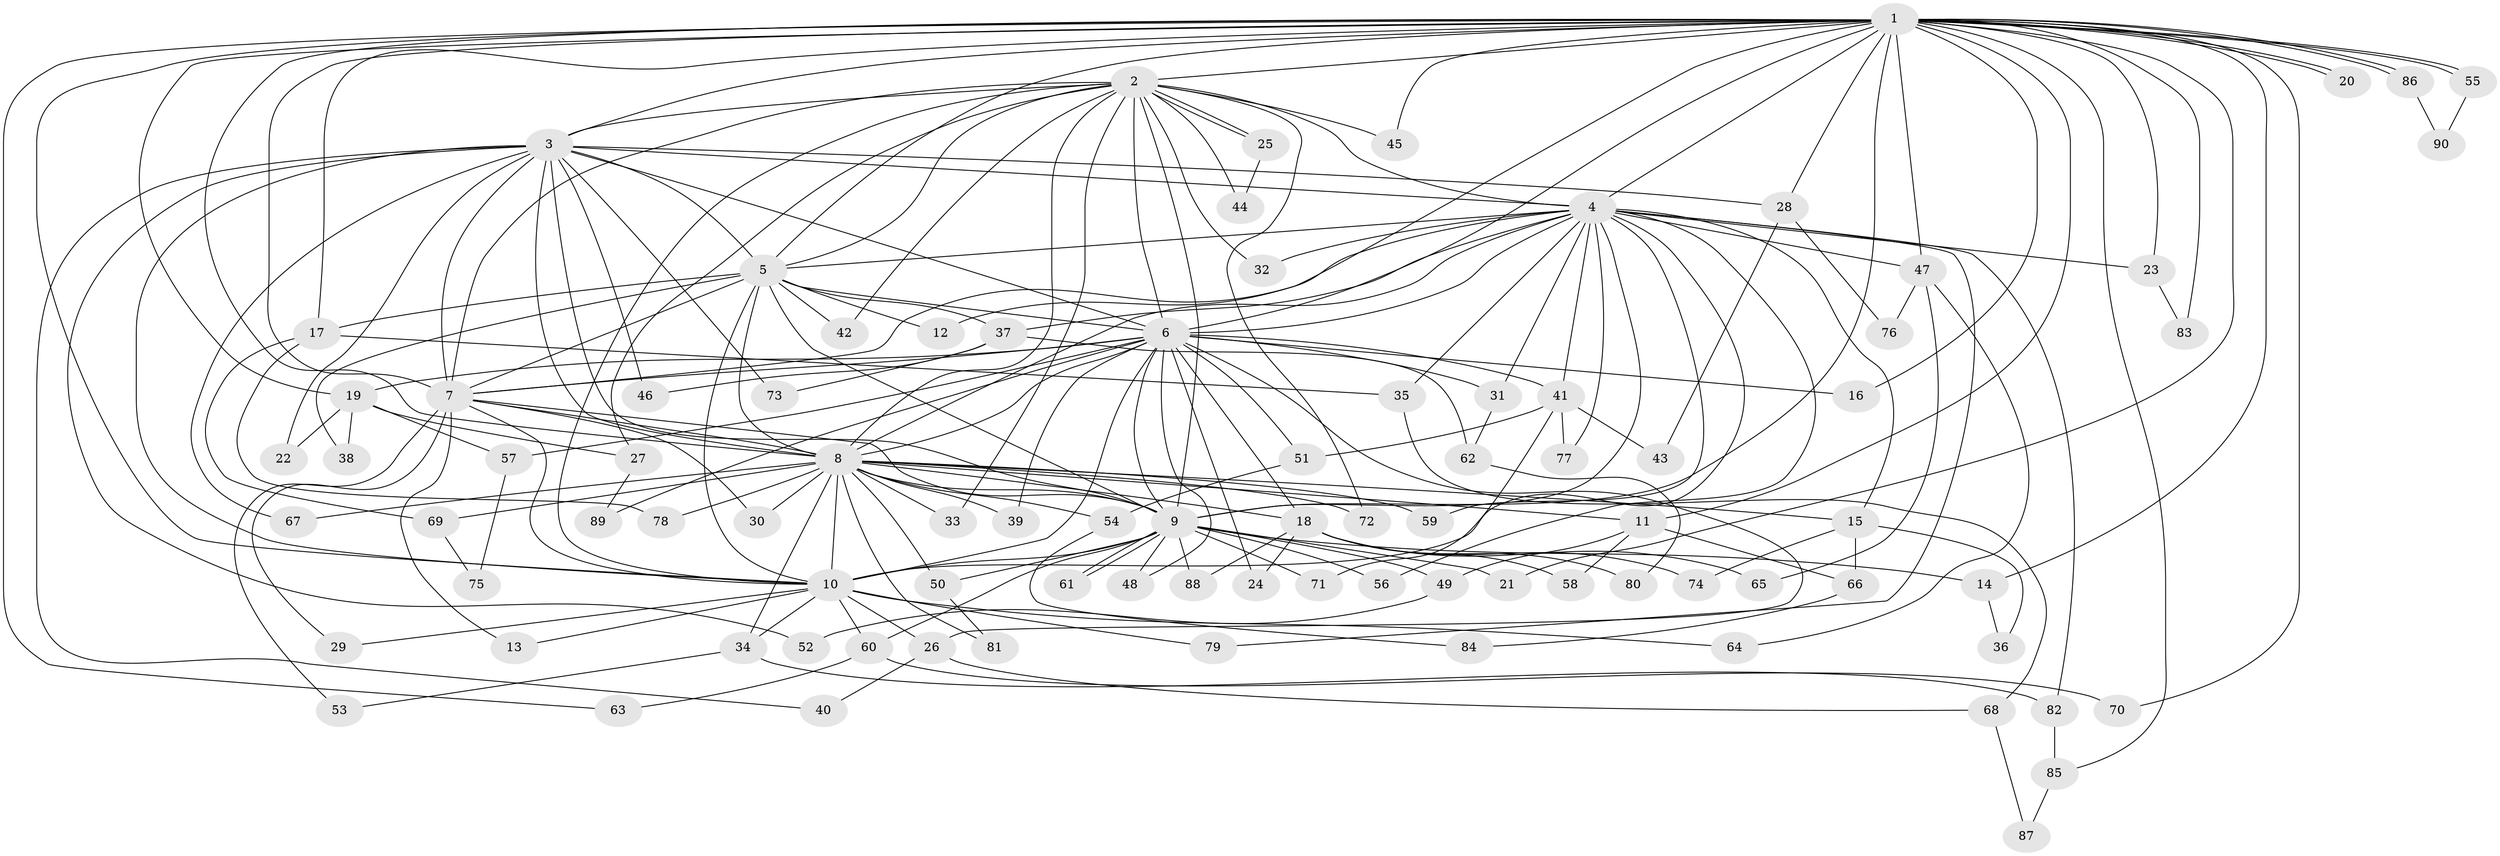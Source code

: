 // coarse degree distribution, {5: 0.09375, 24: 0.015625, 13: 0.015625, 3: 0.21875, 1: 0.046875, 2: 0.390625, 11: 0.015625, 18: 0.0625, 7: 0.015625, 6: 0.015625, 4: 0.0625, 15: 0.03125, 14: 0.015625}
// Generated by graph-tools (version 1.1) at 2025/36/03/04/25 23:36:24]
// undirected, 90 vertices, 205 edges
graph export_dot {
  node [color=gray90,style=filled];
  1;
  2;
  3;
  4;
  5;
  6;
  7;
  8;
  9;
  10;
  11;
  12;
  13;
  14;
  15;
  16;
  17;
  18;
  19;
  20;
  21;
  22;
  23;
  24;
  25;
  26;
  27;
  28;
  29;
  30;
  31;
  32;
  33;
  34;
  35;
  36;
  37;
  38;
  39;
  40;
  41;
  42;
  43;
  44;
  45;
  46;
  47;
  48;
  49;
  50;
  51;
  52;
  53;
  54;
  55;
  56;
  57;
  58;
  59;
  60;
  61;
  62;
  63;
  64;
  65;
  66;
  67;
  68;
  69;
  70;
  71;
  72;
  73;
  74;
  75;
  76;
  77;
  78;
  79;
  80;
  81;
  82;
  83;
  84;
  85;
  86;
  87;
  88;
  89;
  90;
  1 -- 2;
  1 -- 3;
  1 -- 4;
  1 -- 5;
  1 -- 6;
  1 -- 7;
  1 -- 8;
  1 -- 9;
  1 -- 10;
  1 -- 11;
  1 -- 12;
  1 -- 14;
  1 -- 16;
  1 -- 17;
  1 -- 19;
  1 -- 20;
  1 -- 20;
  1 -- 21;
  1 -- 23;
  1 -- 28;
  1 -- 45;
  1 -- 47;
  1 -- 55;
  1 -- 55;
  1 -- 63;
  1 -- 70;
  1 -- 83;
  1 -- 85;
  1 -- 86;
  1 -- 86;
  2 -- 3;
  2 -- 4;
  2 -- 5;
  2 -- 6;
  2 -- 7;
  2 -- 8;
  2 -- 9;
  2 -- 10;
  2 -- 25;
  2 -- 25;
  2 -- 27;
  2 -- 32;
  2 -- 33;
  2 -- 42;
  2 -- 44;
  2 -- 45;
  2 -- 72;
  3 -- 4;
  3 -- 5;
  3 -- 6;
  3 -- 7;
  3 -- 8;
  3 -- 9;
  3 -- 10;
  3 -- 22;
  3 -- 28;
  3 -- 40;
  3 -- 46;
  3 -- 52;
  3 -- 67;
  3 -- 73;
  4 -- 5;
  4 -- 6;
  4 -- 7;
  4 -- 8;
  4 -- 9;
  4 -- 10;
  4 -- 15;
  4 -- 23;
  4 -- 31;
  4 -- 32;
  4 -- 35;
  4 -- 37;
  4 -- 41;
  4 -- 47;
  4 -- 56;
  4 -- 59;
  4 -- 77;
  4 -- 79;
  4 -- 82;
  5 -- 6;
  5 -- 7;
  5 -- 8;
  5 -- 9;
  5 -- 10;
  5 -- 12;
  5 -- 17;
  5 -- 37;
  5 -- 38;
  5 -- 42;
  6 -- 7;
  6 -- 8;
  6 -- 9;
  6 -- 10;
  6 -- 16;
  6 -- 18;
  6 -- 19;
  6 -- 24;
  6 -- 26;
  6 -- 31;
  6 -- 39;
  6 -- 41;
  6 -- 48;
  6 -- 51;
  6 -- 57;
  6 -- 89;
  7 -- 8;
  7 -- 9;
  7 -- 10;
  7 -- 13;
  7 -- 29;
  7 -- 30;
  7 -- 53;
  8 -- 9;
  8 -- 10;
  8 -- 11;
  8 -- 15;
  8 -- 18;
  8 -- 30;
  8 -- 33;
  8 -- 34;
  8 -- 39;
  8 -- 50;
  8 -- 54;
  8 -- 59;
  8 -- 67;
  8 -- 69;
  8 -- 72;
  8 -- 78;
  8 -- 81;
  9 -- 10;
  9 -- 14;
  9 -- 21;
  9 -- 48;
  9 -- 49;
  9 -- 50;
  9 -- 56;
  9 -- 60;
  9 -- 61;
  9 -- 61;
  9 -- 71;
  9 -- 88;
  10 -- 13;
  10 -- 26;
  10 -- 29;
  10 -- 34;
  10 -- 60;
  10 -- 64;
  10 -- 79;
  11 -- 49;
  11 -- 58;
  11 -- 66;
  14 -- 36;
  15 -- 36;
  15 -- 66;
  15 -- 74;
  17 -- 35;
  17 -- 69;
  17 -- 78;
  18 -- 24;
  18 -- 58;
  18 -- 65;
  18 -- 74;
  18 -- 80;
  18 -- 88;
  19 -- 22;
  19 -- 27;
  19 -- 38;
  19 -- 57;
  23 -- 83;
  25 -- 44;
  26 -- 40;
  26 -- 68;
  27 -- 89;
  28 -- 43;
  28 -- 76;
  31 -- 62;
  34 -- 53;
  34 -- 82;
  35 -- 68;
  37 -- 46;
  37 -- 62;
  37 -- 73;
  41 -- 43;
  41 -- 51;
  41 -- 71;
  41 -- 77;
  47 -- 64;
  47 -- 65;
  47 -- 76;
  49 -- 52;
  50 -- 81;
  51 -- 54;
  54 -- 84;
  55 -- 90;
  57 -- 75;
  60 -- 63;
  60 -- 70;
  62 -- 80;
  66 -- 84;
  68 -- 87;
  69 -- 75;
  82 -- 85;
  85 -- 87;
  86 -- 90;
}

